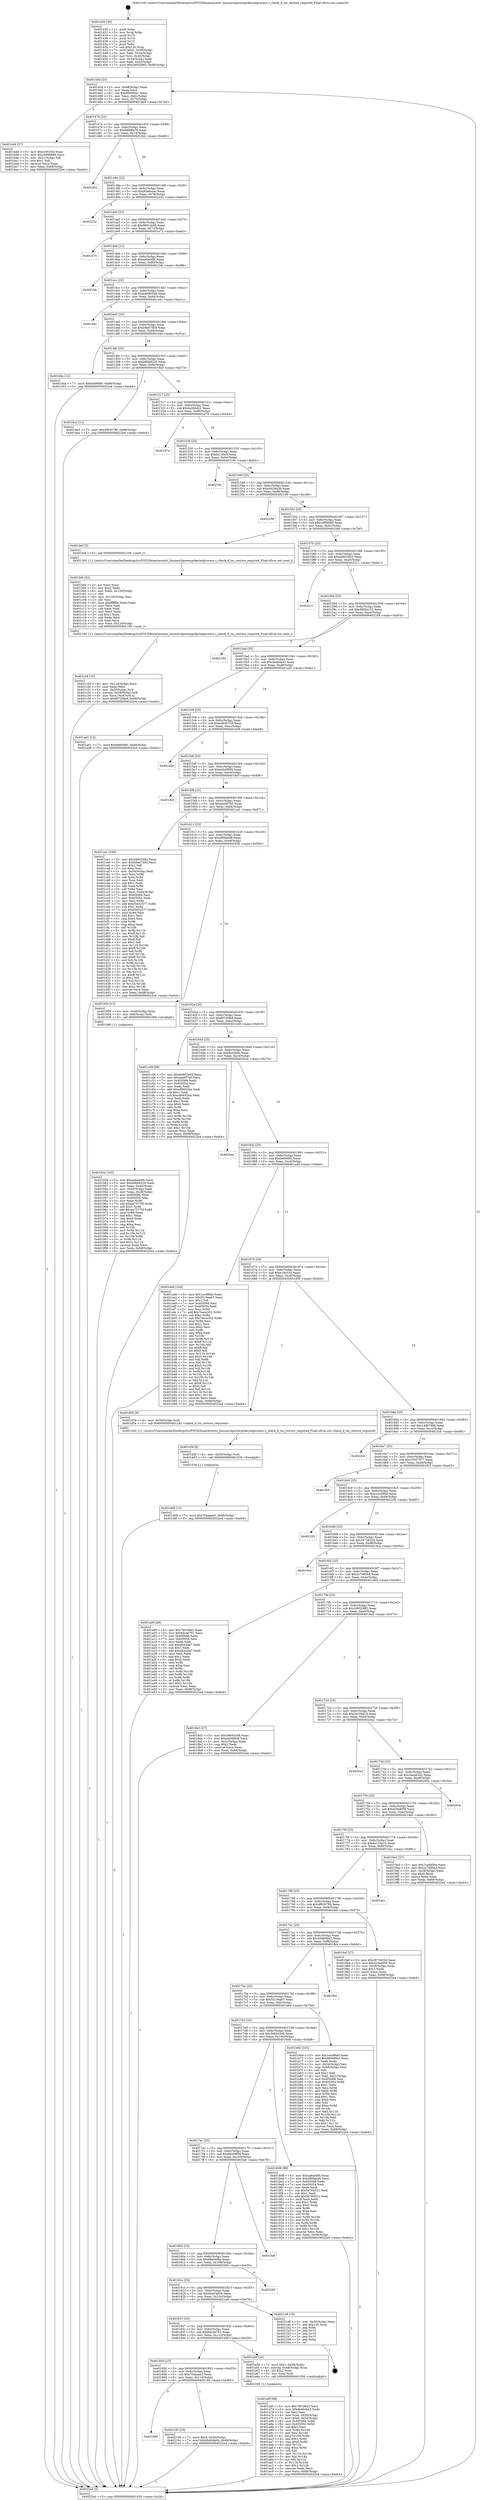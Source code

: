 digraph "0x401430" {
  label = "0x401430 (/mnt/c/Users/mathe/Desktop/tcc/POCII/binaries/extr_linuxarchpowerpckernelprocess.c_check_if_tm_restore_required_Final-ollvm.out::main(0))"
  labelloc = "t"
  node[shape=record]

  Entry [label="",width=0.3,height=0.3,shape=circle,fillcolor=black,style=filled]
  "0x40145d" [label="{
     0x40145d [23]\l
     | [instrs]\l
     &nbsp;&nbsp;0x40145d \<+3\>: mov -0x68(%rbp),%eax\l
     &nbsp;&nbsp;0x401460 \<+2\>: mov %eax,%ecx\l
     &nbsp;&nbsp;0x401462 \<+6\>: sub $0x8600f0e1,%ecx\l
     &nbsp;&nbsp;0x401468 \<+3\>: mov %eax,-0x6c(%rbp)\l
     &nbsp;&nbsp;0x40146b \<+3\>: mov %ecx,-0x70(%rbp)\l
     &nbsp;&nbsp;0x40146e \<+6\>: je 0000000000401bd4 \<main+0x7a4\>\l
  }"]
  "0x401bd4" [label="{
     0x401bd4 [27]\l
     | [instrs]\l
     &nbsp;&nbsp;0x401bd4 \<+5\>: mov $0xe19c53d,%eax\l
     &nbsp;&nbsp;0x401bd9 \<+5\>: mov $0xce998689,%ecx\l
     &nbsp;&nbsp;0x401bde \<+3\>: mov -0x21(%rbp),%dl\l
     &nbsp;&nbsp;0x401be1 \<+3\>: test $0x1,%dl\l
     &nbsp;&nbsp;0x401be4 \<+3\>: cmovne %ecx,%eax\l
     &nbsp;&nbsp;0x401be7 \<+3\>: mov %eax,-0x68(%rbp)\l
     &nbsp;&nbsp;0x401bea \<+5\>: jmp 00000000004022e4 \<main+0xeb4\>\l
  }"]
  "0x401474" [label="{
     0x401474 [22]\l
     | [instrs]\l
     &nbsp;&nbsp;0x401474 \<+5\>: jmp 0000000000401479 \<main+0x49\>\l
     &nbsp;&nbsp;0x401479 \<+3\>: mov -0x6c(%rbp),%eax\l
     &nbsp;&nbsp;0x40147c \<+5\>: sub $0x868f8a79,%eax\l
     &nbsp;&nbsp;0x401481 \<+3\>: mov %eax,-0x74(%rbp)\l
     &nbsp;&nbsp;0x401484 \<+6\>: je 00000000004022b2 \<main+0xe82\>\l
  }"]
  Exit [label="",width=0.3,height=0.3,shape=circle,fillcolor=black,style=filled,peripheries=2]
  "0x4022b2" [label="{
     0x4022b2\l
  }", style=dashed]
  "0x40148a" [label="{
     0x40148a [22]\l
     | [instrs]\l
     &nbsp;&nbsp;0x40148a \<+5\>: jmp 000000000040148f \<main+0x5f\>\l
     &nbsp;&nbsp;0x40148f \<+3\>: mov -0x6c(%rbp),%eax\l
     &nbsp;&nbsp;0x401492 \<+5\>: sub $0x92e6ccac,%eax\l
     &nbsp;&nbsp;0x401497 \<+3\>: mov %eax,-0x78(%rbp)\l
     &nbsp;&nbsp;0x40149a \<+6\>: je 0000000000402232 \<main+0xe02\>\l
  }"]
  "0x401869" [label="{
     0x401869\l
  }", style=dashed]
  "0x402232" [label="{
     0x402232\l
  }", style=dashed]
  "0x4014a0" [label="{
     0x4014a0 [22]\l
     | [instrs]\l
     &nbsp;&nbsp;0x4014a0 \<+5\>: jmp 00000000004014a5 \<main+0x75\>\l
     &nbsp;&nbsp;0x4014a5 \<+3\>: mov -0x6c(%rbp),%eax\l
     &nbsp;&nbsp;0x4014a8 \<+5\>: sub $0x9891dc0b,%eax\l
     &nbsp;&nbsp;0x4014ad \<+3\>: mov %eax,-0x7c(%rbp)\l
     &nbsp;&nbsp;0x4014b0 \<+6\>: je 0000000000401e73 \<main+0xa43\>\l
  }"]
  "0x402195" [label="{
     0x402195 [19]\l
     | [instrs]\l
     &nbsp;&nbsp;0x402195 \<+7\>: movl $0x0,-0x30(%rbp)\l
     &nbsp;&nbsp;0x40219c \<+7\>: movl $0x6b404b04,-0x68(%rbp)\l
     &nbsp;&nbsp;0x4021a3 \<+5\>: jmp 00000000004022e4 \<main+0xeb4\>\l
  }"]
  "0x401e73" [label="{
     0x401e73\l
  }", style=dashed]
  "0x4014b6" [label="{
     0x4014b6 [22]\l
     | [instrs]\l
     &nbsp;&nbsp;0x4014b6 \<+5\>: jmp 00000000004014bb \<main+0x8b\>\l
     &nbsp;&nbsp;0x4014bb \<+3\>: mov -0x6c(%rbp),%eax\l
     &nbsp;&nbsp;0x4014be \<+5\>: sub $0xaa6a0df0,%eax\l
     &nbsp;&nbsp;0x4014c3 \<+3\>: mov %eax,-0x80(%rbp)\l
     &nbsp;&nbsp;0x4014c6 \<+6\>: je 00000000004021bb \<main+0xd8b\>\l
  }"]
  "0x401d68" [label="{
     0x401d68 [12]\l
     | [instrs]\l
     &nbsp;&nbsp;0x401d68 \<+7\>: movl $0x704aaee3,-0x68(%rbp)\l
     &nbsp;&nbsp;0x401d6f \<+5\>: jmp 00000000004022e4 \<main+0xeb4\>\l
  }"]
  "0x4021bb" [label="{
     0x4021bb\l
  }", style=dashed]
  "0x4014cc" [label="{
     0x4014cc [25]\l
     | [instrs]\l
     &nbsp;&nbsp;0x4014cc \<+5\>: jmp 00000000004014d1 \<main+0xa1\>\l
     &nbsp;&nbsp;0x4014d1 \<+3\>: mov -0x6c(%rbp),%eax\l
     &nbsp;&nbsp;0x4014d4 \<+5\>: sub $0xb4080546,%eax\l
     &nbsp;&nbsp;0x4014d9 \<+6\>: mov %eax,-0x84(%rbp)\l
     &nbsp;&nbsp;0x4014df \<+6\>: je 0000000000401e4c \<main+0xa1c\>\l
  }"]
  "0x401d5f" [label="{
     0x401d5f [9]\l
     | [instrs]\l
     &nbsp;&nbsp;0x401d5f \<+4\>: mov -0x50(%rbp),%rdi\l
     &nbsp;&nbsp;0x401d63 \<+5\>: call 0000000000401030 \<free@plt\>\l
     | [calls]\l
     &nbsp;&nbsp;0x401030 \{1\} (unknown)\l
  }"]
  "0x401e4c" [label="{
     0x401e4c\l
  }", style=dashed]
  "0x4014e5" [label="{
     0x4014e5 [25]\l
     | [instrs]\l
     &nbsp;&nbsp;0x4014e5 \<+5\>: jmp 00000000004014ea \<main+0xba\>\l
     &nbsp;&nbsp;0x4014ea \<+3\>: mov -0x6c(%rbp),%eax\l
     &nbsp;&nbsp;0x4014ed \<+5\>: sub $0xb9a47d50,%eax\l
     &nbsp;&nbsp;0x4014f2 \<+6\>: mov %eax,-0x88(%rbp)\l
     &nbsp;&nbsp;0x4014f8 \<+6\>: je 0000000000401d4a \<main+0x91a\>\l
  }"]
  "0x401c28" [label="{
     0x401c28 [33]\l
     | [instrs]\l
     &nbsp;&nbsp;0x401c28 \<+6\>: mov -0x124(%rbp),%ecx\l
     &nbsp;&nbsp;0x401c2e \<+3\>: imul %eax,%ecx\l
     &nbsp;&nbsp;0x401c31 \<+4\>: mov -0x50(%rbp),%r8\l
     &nbsp;&nbsp;0x401c35 \<+4\>: movslq -0x54(%rbp),%r9\l
     &nbsp;&nbsp;0x401c39 \<+4\>: mov %ecx,(%r8,%r9,4)\l
     &nbsp;&nbsp;0x401c3d \<+7\>: movl $0xf072f4b9,-0x68(%rbp)\l
     &nbsp;&nbsp;0x401c44 \<+5\>: jmp 00000000004022e4 \<main+0xeb4\>\l
  }"]
  "0x401d4a" [label="{
     0x401d4a [12]\l
     | [instrs]\l
     &nbsp;&nbsp;0x401d4a \<+7\>: movl $0xbe69480,-0x68(%rbp)\l
     &nbsp;&nbsp;0x401d51 \<+5\>: jmp 00000000004022e4 \<main+0xeb4\>\l
  }"]
  "0x4014fe" [label="{
     0x4014fe [25]\l
     | [instrs]\l
     &nbsp;&nbsp;0x4014fe \<+5\>: jmp 0000000000401503 \<main+0xd3\>\l
     &nbsp;&nbsp;0x401503 \<+3\>: mov -0x6c(%rbp),%eax\l
     &nbsp;&nbsp;0x401506 \<+5\>: sub $0xb9bb9220,%eax\l
     &nbsp;&nbsp;0x40150b \<+6\>: mov %eax,-0x8c(%rbp)\l
     &nbsp;&nbsp;0x401511 \<+6\>: je 00000000004019a3 \<main+0x573\>\l
  }"]
  "0x401bf4" [label="{
     0x401bf4 [52]\l
     | [instrs]\l
     &nbsp;&nbsp;0x401bf4 \<+2\>: xor %ecx,%ecx\l
     &nbsp;&nbsp;0x401bf6 \<+5\>: mov $0x2,%edx\l
     &nbsp;&nbsp;0x401bfb \<+6\>: mov %edx,-0x120(%rbp)\l
     &nbsp;&nbsp;0x401c01 \<+1\>: cltd\l
     &nbsp;&nbsp;0x401c02 \<+6\>: mov -0x120(%rbp),%esi\l
     &nbsp;&nbsp;0x401c08 \<+2\>: idiv %esi\l
     &nbsp;&nbsp;0x401c0a \<+6\>: imul $0xfffffffe,%edx,%edx\l
     &nbsp;&nbsp;0x401c10 \<+2\>: mov %ecx,%edi\l
     &nbsp;&nbsp;0x401c12 \<+2\>: sub %edx,%edi\l
     &nbsp;&nbsp;0x401c14 \<+2\>: mov %ecx,%edx\l
     &nbsp;&nbsp;0x401c16 \<+3\>: sub $0x1,%edx\l
     &nbsp;&nbsp;0x401c19 \<+2\>: add %edx,%edi\l
     &nbsp;&nbsp;0x401c1b \<+2\>: sub %edi,%ecx\l
     &nbsp;&nbsp;0x401c1d \<+6\>: mov %ecx,-0x124(%rbp)\l
     &nbsp;&nbsp;0x401c23 \<+5\>: call 0000000000401160 \<next_i\>\l
     | [calls]\l
     &nbsp;&nbsp;0x401160 \{1\} (/mnt/c/Users/mathe/Desktop/tcc/POCII/binaries/extr_linuxarchpowerpckernelprocess.c_check_if_tm_restore_required_Final-ollvm.out::next_i)\l
  }"]
  "0x4019a3" [label="{
     0x4019a3 [12]\l
     | [instrs]\l
     &nbsp;&nbsp;0x4019a3 \<+7\>: movl $0x4f830780,-0x68(%rbp)\l
     &nbsp;&nbsp;0x4019aa \<+5\>: jmp 00000000004022e4 \<main+0xeb4\>\l
  }"]
  "0x401517" [label="{
     0x401517 [25]\l
     | [instrs]\l
     &nbsp;&nbsp;0x401517 \<+5\>: jmp 000000000040151c \<main+0xec\>\l
     &nbsp;&nbsp;0x40151c \<+3\>: mov -0x6c(%rbp),%eax\l
     &nbsp;&nbsp;0x40151f \<+5\>: sub $0xba2b6dc2,%eax\l
     &nbsp;&nbsp;0x401524 \<+6\>: mov %eax,-0x90(%rbp)\l
     &nbsp;&nbsp;0x40152a \<+6\>: je 0000000000401d74 \<main+0x944\>\l
  }"]
  "0x401a6f" [label="{
     0x401a6f [98]\l
     | [instrs]\l
     &nbsp;&nbsp;0x401a6f \<+5\>: mov $0x76f196a3,%ecx\l
     &nbsp;&nbsp;0x401a74 \<+5\>: mov $0xde4bda43,%edx\l
     &nbsp;&nbsp;0x401a79 \<+2\>: xor %esi,%esi\l
     &nbsp;&nbsp;0x401a7b \<+4\>: mov %rax,-0x50(%rbp)\l
     &nbsp;&nbsp;0x401a7f \<+7\>: movl $0x0,-0x54(%rbp)\l
     &nbsp;&nbsp;0x401a86 \<+8\>: mov 0x405068,%r8d\l
     &nbsp;&nbsp;0x401a8e \<+8\>: mov 0x405054,%r9d\l
     &nbsp;&nbsp;0x401a96 \<+3\>: sub $0x1,%esi\l
     &nbsp;&nbsp;0x401a99 \<+3\>: mov %r8d,%r10d\l
     &nbsp;&nbsp;0x401a9c \<+3\>: add %esi,%r10d\l
     &nbsp;&nbsp;0x401a9f \<+4\>: imul %r10d,%r8d\l
     &nbsp;&nbsp;0x401aa3 \<+4\>: and $0x1,%r8d\l
     &nbsp;&nbsp;0x401aa7 \<+4\>: cmp $0x0,%r8d\l
     &nbsp;&nbsp;0x401aab \<+4\>: sete %r11b\l
     &nbsp;&nbsp;0x401aaf \<+4\>: cmp $0xa,%r9d\l
     &nbsp;&nbsp;0x401ab3 \<+3\>: setl %bl\l
     &nbsp;&nbsp;0x401ab6 \<+3\>: mov %r11b,%r14b\l
     &nbsp;&nbsp;0x401ab9 \<+3\>: and %bl,%r14b\l
     &nbsp;&nbsp;0x401abc \<+3\>: xor %bl,%r11b\l
     &nbsp;&nbsp;0x401abf \<+3\>: or %r11b,%r14b\l
     &nbsp;&nbsp;0x401ac2 \<+4\>: test $0x1,%r14b\l
     &nbsp;&nbsp;0x401ac6 \<+3\>: cmovne %edx,%ecx\l
     &nbsp;&nbsp;0x401ac9 \<+3\>: mov %ecx,-0x68(%rbp)\l
     &nbsp;&nbsp;0x401acc \<+5\>: jmp 00000000004022e4 \<main+0xeb4\>\l
  }"]
  "0x401d74" [label="{
     0x401d74\l
  }", style=dashed]
  "0x401530" [label="{
     0x401530 [25]\l
     | [instrs]\l
     &nbsp;&nbsp;0x401530 \<+5\>: jmp 0000000000401535 \<main+0x105\>\l
     &nbsp;&nbsp;0x401535 \<+3\>: mov -0x6c(%rbp),%eax\l
     &nbsp;&nbsp;0x401538 \<+5\>: sub $0xbe13fe3f,%eax\l
     &nbsp;&nbsp;0x40153d \<+6\>: mov %eax,-0x94(%rbp)\l
     &nbsp;&nbsp;0x401543 \<+6\>: je 000000000040216c \<main+0xd3c\>\l
  }"]
  "0x401850" [label="{
     0x401850 [25]\l
     | [instrs]\l
     &nbsp;&nbsp;0x401850 \<+5\>: jmp 0000000000401855 \<main+0x425\>\l
     &nbsp;&nbsp;0x401855 \<+3\>: mov -0x6c(%rbp),%eax\l
     &nbsp;&nbsp;0x401858 \<+5\>: sub $0x704aaee3,%eax\l
     &nbsp;&nbsp;0x40185d \<+6\>: mov %eax,-0x114(%rbp)\l
     &nbsp;&nbsp;0x401863 \<+6\>: je 0000000000402195 \<main+0xd65\>\l
  }"]
  "0x40216c" [label="{
     0x40216c\l
  }", style=dashed]
  "0x401549" [label="{
     0x401549 [25]\l
     | [instrs]\l
     &nbsp;&nbsp;0x401549 \<+5\>: jmp 000000000040154e \<main+0x11e\>\l
     &nbsp;&nbsp;0x40154e \<+3\>: mov -0x6c(%rbp),%eax\l
     &nbsp;&nbsp;0x401551 \<+5\>: sub $0xc6438a3b,%eax\l
     &nbsp;&nbsp;0x401556 \<+6\>: mov %eax,-0x98(%rbp)\l
     &nbsp;&nbsp;0x40155c \<+6\>: je 0000000000402106 \<main+0xcd6\>\l
  }"]
  "0x401a58" [label="{
     0x401a58 [23]\l
     | [instrs]\l
     &nbsp;&nbsp;0x401a58 \<+7\>: movl $0x1,-0x48(%rbp)\l
     &nbsp;&nbsp;0x401a5f \<+4\>: movslq -0x48(%rbp),%rax\l
     &nbsp;&nbsp;0x401a63 \<+4\>: shl $0x2,%rax\l
     &nbsp;&nbsp;0x401a67 \<+3\>: mov %rax,%rdi\l
     &nbsp;&nbsp;0x401a6a \<+5\>: call 0000000000401050 \<malloc@plt\>\l
     | [calls]\l
     &nbsp;&nbsp;0x401050 \{1\} (unknown)\l
  }"]
  "0x402106" [label="{
     0x402106\l
  }", style=dashed]
  "0x401562" [label="{
     0x401562 [25]\l
     | [instrs]\l
     &nbsp;&nbsp;0x401562 \<+5\>: jmp 0000000000401567 \<main+0x137\>\l
     &nbsp;&nbsp;0x401567 \<+3\>: mov -0x6c(%rbp),%eax\l
     &nbsp;&nbsp;0x40156a \<+5\>: sub $0xce998689,%eax\l
     &nbsp;&nbsp;0x40156f \<+6\>: mov %eax,-0x9c(%rbp)\l
     &nbsp;&nbsp;0x401575 \<+6\>: je 0000000000401bef \<main+0x7bf\>\l
  }"]
  "0x401837" [label="{
     0x401837 [25]\l
     | [instrs]\l
     &nbsp;&nbsp;0x401837 \<+5\>: jmp 000000000040183c \<main+0x40c\>\l
     &nbsp;&nbsp;0x40183c \<+3\>: mov -0x6c(%rbp),%eax\l
     &nbsp;&nbsp;0x40183f \<+5\>: sub $0x6dc4e791,%eax\l
     &nbsp;&nbsp;0x401844 \<+6\>: mov %eax,-0x110(%rbp)\l
     &nbsp;&nbsp;0x40184a \<+6\>: je 0000000000401a58 \<main+0x628\>\l
  }"]
  "0x401bef" [label="{
     0x401bef [5]\l
     | [instrs]\l
     &nbsp;&nbsp;0x401bef \<+5\>: call 0000000000401160 \<next_i\>\l
     | [calls]\l
     &nbsp;&nbsp;0x401160 \{1\} (/mnt/c/Users/mathe/Desktop/tcc/POCII/binaries/extr_linuxarchpowerpckernelprocess.c_check_if_tm_restore_required_Final-ollvm.out::next_i)\l
  }"]
  "0x40157b" [label="{
     0x40157b [25]\l
     | [instrs]\l
     &nbsp;&nbsp;0x40157b \<+5\>: jmp 0000000000401580 \<main+0x150\>\l
     &nbsp;&nbsp;0x401580 \<+3\>: mov -0x6c(%rbp),%eax\l
     &nbsp;&nbsp;0x401583 \<+5\>: sub $0xd4803483,%eax\l
     &nbsp;&nbsp;0x401588 \<+6\>: mov %eax,-0xa0(%rbp)\l
     &nbsp;&nbsp;0x40158e \<+6\>: je 0000000000402211 \<main+0xde1\>\l
  }"]
  "0x4021a8" [label="{
     0x4021a8 [19]\l
     | [instrs]\l
     &nbsp;&nbsp;0x4021a8 \<+3\>: mov -0x30(%rbp),%eax\l
     &nbsp;&nbsp;0x4021ab \<+7\>: add $0x120,%rsp\l
     &nbsp;&nbsp;0x4021b2 \<+1\>: pop %rbx\l
     &nbsp;&nbsp;0x4021b3 \<+2\>: pop %r12\l
     &nbsp;&nbsp;0x4021b5 \<+2\>: pop %r14\l
     &nbsp;&nbsp;0x4021b7 \<+2\>: pop %r15\l
     &nbsp;&nbsp;0x4021b9 \<+1\>: pop %rbp\l
     &nbsp;&nbsp;0x4021ba \<+1\>: ret\l
  }"]
  "0x402211" [label="{
     0x402211\l
  }", style=dashed]
  "0x401594" [label="{
     0x401594 [25]\l
     | [instrs]\l
     &nbsp;&nbsp;0x401594 \<+5\>: jmp 0000000000401599 \<main+0x169\>\l
     &nbsp;&nbsp;0x401599 \<+3\>: mov -0x6c(%rbp),%eax\l
     &nbsp;&nbsp;0x40159c \<+5\>: sub $0xd658e132,%eax\l
     &nbsp;&nbsp;0x4015a1 \<+6\>: mov %eax,-0xa4(%rbp)\l
     &nbsp;&nbsp;0x4015a7 \<+6\>: je 0000000000402184 \<main+0xd54\>\l
  }"]
  "0x40181e" [label="{
     0x40181e [25]\l
     | [instrs]\l
     &nbsp;&nbsp;0x40181e \<+5\>: jmp 0000000000401823 \<main+0x3f3\>\l
     &nbsp;&nbsp;0x401823 \<+3\>: mov -0x6c(%rbp),%eax\l
     &nbsp;&nbsp;0x401826 \<+5\>: sub $0x6b404b04,%eax\l
     &nbsp;&nbsp;0x40182b \<+6\>: mov %eax,-0x10c(%rbp)\l
     &nbsp;&nbsp;0x401831 \<+6\>: je 00000000004021a8 \<main+0xd78\>\l
  }"]
  "0x402184" [label="{
     0x402184\l
  }", style=dashed]
  "0x4015ad" [label="{
     0x4015ad [25]\l
     | [instrs]\l
     &nbsp;&nbsp;0x4015ad \<+5\>: jmp 00000000004015b2 \<main+0x182\>\l
     &nbsp;&nbsp;0x4015b2 \<+3\>: mov -0x6c(%rbp),%eax\l
     &nbsp;&nbsp;0x4015b5 \<+5\>: sub $0xde4bda43,%eax\l
     &nbsp;&nbsp;0x4015ba \<+6\>: mov %eax,-0xa8(%rbp)\l
     &nbsp;&nbsp;0x4015c0 \<+6\>: je 0000000000401ad1 \<main+0x6a1\>\l
  }"]
  "0x402260" [label="{
     0x402260\l
  }", style=dashed]
  "0x401ad1" [label="{
     0x401ad1 [12]\l
     | [instrs]\l
     &nbsp;&nbsp;0x401ad1 \<+7\>: movl $0xbe69480,-0x68(%rbp)\l
     &nbsp;&nbsp;0x401ad8 \<+5\>: jmp 00000000004022e4 \<main+0xeb4\>\l
  }"]
  "0x4015c6" [label="{
     0x4015c6 [25]\l
     | [instrs]\l
     &nbsp;&nbsp;0x4015c6 \<+5\>: jmp 00000000004015cb \<main+0x19b\>\l
     &nbsp;&nbsp;0x4015cb \<+3\>: mov -0x6c(%rbp),%eax\l
     &nbsp;&nbsp;0x4015ce \<+5\>: sub $0xe9e3b729,%eax\l
     &nbsp;&nbsp;0x4015d3 \<+6\>: mov %eax,-0xac(%rbp)\l
     &nbsp;&nbsp;0x4015d9 \<+6\>: je 0000000000401e58 \<main+0xa28\>\l
  }"]
  "0x401805" [label="{
     0x401805 [25]\l
     | [instrs]\l
     &nbsp;&nbsp;0x401805 \<+5\>: jmp 000000000040180a \<main+0x3da\>\l
     &nbsp;&nbsp;0x40180a \<+3\>: mov -0x6c(%rbp),%eax\l
     &nbsp;&nbsp;0x40180d \<+5\>: sub $0x66e0ef6a,%eax\l
     &nbsp;&nbsp;0x401812 \<+6\>: mov %eax,-0x108(%rbp)\l
     &nbsp;&nbsp;0x401818 \<+6\>: je 0000000000402260 \<main+0xe30\>\l
  }"]
  "0x401e58" [label="{
     0x401e58\l
  }", style=dashed]
  "0x4015df" [label="{
     0x4015df [25]\l
     | [instrs]\l
     &nbsp;&nbsp;0x4015df \<+5\>: jmp 00000000004015e4 \<main+0x1b4\>\l
     &nbsp;&nbsp;0x4015e4 \<+3\>: mov -0x6c(%rbp),%eax\l
     &nbsp;&nbsp;0x4015e7 \<+5\>: sub $0xebb0f909,%eax\l
     &nbsp;&nbsp;0x4015ec \<+6\>: mov %eax,-0xb0(%rbp)\l
     &nbsp;&nbsp;0x4015f2 \<+6\>: je 00000000004018c0 \<main+0x490\>\l
  }"]
  "0x401fa8" [label="{
     0x401fa8\l
  }", style=dashed]
  "0x4018c0" [label="{
     0x4018c0\l
  }", style=dashed]
  "0x4015f8" [label="{
     0x4015f8 [25]\l
     | [instrs]\l
     &nbsp;&nbsp;0x4015f8 \<+5\>: jmp 00000000004015fd \<main+0x1cd\>\l
     &nbsp;&nbsp;0x4015fd \<+3\>: mov -0x6c(%rbp),%eax\l
     &nbsp;&nbsp;0x401600 \<+5\>: sub $0xeee6f7b5,%eax\l
     &nbsp;&nbsp;0x401605 \<+6\>: mov %eax,-0xb4(%rbp)\l
     &nbsp;&nbsp;0x40160b \<+6\>: je 0000000000401ca1 \<main+0x871\>\l
  }"]
  "0x40193d" [label="{
     0x40193d [102]\l
     | [instrs]\l
     &nbsp;&nbsp;0x40193d \<+5\>: mov $0xaa6a0df0,%ecx\l
     &nbsp;&nbsp;0x401942 \<+5\>: mov $0xb9bb9220,%edx\l
     &nbsp;&nbsp;0x401947 \<+3\>: mov %eax,-0x44(%rbp)\l
     &nbsp;&nbsp;0x40194a \<+3\>: mov -0x44(%rbp),%eax\l
     &nbsp;&nbsp;0x40194d \<+3\>: mov %eax,-0x28(%rbp)\l
     &nbsp;&nbsp;0x401950 \<+7\>: mov 0x405068,%eax\l
     &nbsp;&nbsp;0x401957 \<+7\>: mov 0x405054,%esi\l
     &nbsp;&nbsp;0x40195e \<+3\>: mov %eax,%r8d\l
     &nbsp;&nbsp;0x401961 \<+7\>: sub $0xea75770f,%r8d\l
     &nbsp;&nbsp;0x401968 \<+4\>: sub $0x1,%r8d\l
     &nbsp;&nbsp;0x40196c \<+7\>: add $0xea75770f,%r8d\l
     &nbsp;&nbsp;0x401973 \<+4\>: imul %r8d,%eax\l
     &nbsp;&nbsp;0x401977 \<+3\>: and $0x1,%eax\l
     &nbsp;&nbsp;0x40197a \<+3\>: cmp $0x0,%eax\l
     &nbsp;&nbsp;0x40197d \<+4\>: sete %r9b\l
     &nbsp;&nbsp;0x401981 \<+3\>: cmp $0xa,%esi\l
     &nbsp;&nbsp;0x401984 \<+4\>: setl %r10b\l
     &nbsp;&nbsp;0x401988 \<+3\>: mov %r9b,%r11b\l
     &nbsp;&nbsp;0x40198b \<+3\>: and %r10b,%r11b\l
     &nbsp;&nbsp;0x40198e \<+3\>: xor %r10b,%r9b\l
     &nbsp;&nbsp;0x401991 \<+3\>: or %r9b,%r11b\l
     &nbsp;&nbsp;0x401994 \<+4\>: test $0x1,%r11b\l
     &nbsp;&nbsp;0x401998 \<+3\>: cmovne %edx,%ecx\l
     &nbsp;&nbsp;0x40199b \<+3\>: mov %ecx,-0x68(%rbp)\l
     &nbsp;&nbsp;0x40199e \<+5\>: jmp 00000000004022e4 \<main+0xeb4\>\l
  }"]
  "0x401ca1" [label="{
     0x401ca1 [169]\l
     | [instrs]\l
     &nbsp;&nbsp;0x401ca1 \<+5\>: mov $0xd4803483,%eax\l
     &nbsp;&nbsp;0x401ca6 \<+5\>: mov $0xb9a47d50,%ecx\l
     &nbsp;&nbsp;0x401cab \<+2\>: mov $0x1,%dl\l
     &nbsp;&nbsp;0x401cad \<+2\>: xor %esi,%esi\l
     &nbsp;&nbsp;0x401caf \<+3\>: mov -0x54(%rbp),%edi\l
     &nbsp;&nbsp;0x401cb2 \<+3\>: mov %esi,%r8d\l
     &nbsp;&nbsp;0x401cb5 \<+3\>: sub %edi,%r8d\l
     &nbsp;&nbsp;0x401cb8 \<+2\>: mov %esi,%edi\l
     &nbsp;&nbsp;0x401cba \<+3\>: sub $0x1,%edi\l
     &nbsp;&nbsp;0x401cbd \<+3\>: add %edi,%r8d\l
     &nbsp;&nbsp;0x401cc0 \<+3\>: sub %r8d,%esi\l
     &nbsp;&nbsp;0x401cc3 \<+3\>: mov %esi,-0x54(%rbp)\l
     &nbsp;&nbsp;0x401cc6 \<+7\>: mov 0x405068,%esi\l
     &nbsp;&nbsp;0x401ccd \<+7\>: mov 0x405054,%edi\l
     &nbsp;&nbsp;0x401cd4 \<+3\>: mov %esi,%r8d\l
     &nbsp;&nbsp;0x401cd7 \<+7\>: add $0x65d32577,%r8d\l
     &nbsp;&nbsp;0x401cde \<+4\>: sub $0x1,%r8d\l
     &nbsp;&nbsp;0x401ce2 \<+7\>: sub $0x65d32577,%r8d\l
     &nbsp;&nbsp;0x401ce9 \<+4\>: imul %r8d,%esi\l
     &nbsp;&nbsp;0x401ced \<+3\>: and $0x1,%esi\l
     &nbsp;&nbsp;0x401cf0 \<+3\>: cmp $0x0,%esi\l
     &nbsp;&nbsp;0x401cf3 \<+4\>: sete %r9b\l
     &nbsp;&nbsp;0x401cf7 \<+3\>: cmp $0xa,%edi\l
     &nbsp;&nbsp;0x401cfa \<+4\>: setl %r10b\l
     &nbsp;&nbsp;0x401cfe \<+3\>: mov %r9b,%r11b\l
     &nbsp;&nbsp;0x401d01 \<+4\>: xor $0xff,%r11b\l
     &nbsp;&nbsp;0x401d05 \<+3\>: mov %r10b,%bl\l
     &nbsp;&nbsp;0x401d08 \<+3\>: xor $0xff,%bl\l
     &nbsp;&nbsp;0x401d0b \<+3\>: xor $0x1,%dl\l
     &nbsp;&nbsp;0x401d0e \<+3\>: mov %r11b,%r14b\l
     &nbsp;&nbsp;0x401d11 \<+4\>: and $0xff,%r14b\l
     &nbsp;&nbsp;0x401d15 \<+3\>: and %dl,%r9b\l
     &nbsp;&nbsp;0x401d18 \<+3\>: mov %bl,%r15b\l
     &nbsp;&nbsp;0x401d1b \<+4\>: and $0xff,%r15b\l
     &nbsp;&nbsp;0x401d1f \<+3\>: and %dl,%r10b\l
     &nbsp;&nbsp;0x401d22 \<+3\>: or %r9b,%r14b\l
     &nbsp;&nbsp;0x401d25 \<+3\>: or %r10b,%r15b\l
     &nbsp;&nbsp;0x401d28 \<+3\>: xor %r15b,%r14b\l
     &nbsp;&nbsp;0x401d2b \<+3\>: or %bl,%r11b\l
     &nbsp;&nbsp;0x401d2e \<+4\>: xor $0xff,%r11b\l
     &nbsp;&nbsp;0x401d32 \<+3\>: or $0x1,%dl\l
     &nbsp;&nbsp;0x401d35 \<+3\>: and %dl,%r11b\l
     &nbsp;&nbsp;0x401d38 \<+3\>: or %r11b,%r14b\l
     &nbsp;&nbsp;0x401d3b \<+4\>: test $0x1,%r14b\l
     &nbsp;&nbsp;0x401d3f \<+3\>: cmovne %ecx,%eax\l
     &nbsp;&nbsp;0x401d42 \<+3\>: mov %eax,-0x68(%rbp)\l
     &nbsp;&nbsp;0x401d45 \<+5\>: jmp 00000000004022e4 \<main+0xeb4\>\l
  }"]
  "0x401611" [label="{
     0x401611 [25]\l
     | [instrs]\l
     &nbsp;&nbsp;0x401611 \<+5\>: jmp 0000000000401616 \<main+0x1e6\>\l
     &nbsp;&nbsp;0x401616 \<+3\>: mov -0x6c(%rbp),%eax\l
     &nbsp;&nbsp;0x401619 \<+5\>: sub $0xef99ab48,%eax\l
     &nbsp;&nbsp;0x40161e \<+6\>: mov %eax,-0xb8(%rbp)\l
     &nbsp;&nbsp;0x401624 \<+6\>: je 0000000000401930 \<main+0x500\>\l
  }"]
  "0x4017ec" [label="{
     0x4017ec [25]\l
     | [instrs]\l
     &nbsp;&nbsp;0x4017ec \<+5\>: jmp 00000000004017f1 \<main+0x3c1\>\l
     &nbsp;&nbsp;0x4017f1 \<+3\>: mov -0x6c(%rbp),%eax\l
     &nbsp;&nbsp;0x4017f4 \<+5\>: sub $0x66c09f58,%eax\l
     &nbsp;&nbsp;0x4017f9 \<+6\>: mov %eax,-0x104(%rbp)\l
     &nbsp;&nbsp;0x4017ff \<+6\>: je 0000000000401fa8 \<main+0xb78\>\l
  }"]
  "0x401930" [label="{
     0x401930 [13]\l
     | [instrs]\l
     &nbsp;&nbsp;0x401930 \<+4\>: mov -0x40(%rbp),%rax\l
     &nbsp;&nbsp;0x401934 \<+4\>: mov 0x8(%rax),%rdi\l
     &nbsp;&nbsp;0x401938 \<+5\>: call 0000000000401060 \<atoi@plt\>\l
     | [calls]\l
     &nbsp;&nbsp;0x401060 \{1\} (unknown)\l
  }"]
  "0x40162a" [label="{
     0x40162a [25]\l
     | [instrs]\l
     &nbsp;&nbsp;0x40162a \<+5\>: jmp 000000000040162f \<main+0x1ff\>\l
     &nbsp;&nbsp;0x40162f \<+3\>: mov -0x6c(%rbp),%eax\l
     &nbsp;&nbsp;0x401632 \<+5\>: sub $0xf072f4b9,%eax\l
     &nbsp;&nbsp;0x401637 \<+6\>: mov %eax,-0xbc(%rbp)\l
     &nbsp;&nbsp;0x40163d \<+6\>: je 0000000000401c49 \<main+0x819\>\l
  }"]
  "0x4018d8" [label="{
     0x4018d8 [88]\l
     | [instrs]\l
     &nbsp;&nbsp;0x4018d8 \<+5\>: mov $0xaa6a0df0,%eax\l
     &nbsp;&nbsp;0x4018dd \<+5\>: mov $0xef99ab48,%ecx\l
     &nbsp;&nbsp;0x4018e2 \<+7\>: mov 0x405068,%edx\l
     &nbsp;&nbsp;0x4018e9 \<+7\>: mov 0x405054,%esi\l
     &nbsp;&nbsp;0x4018f0 \<+2\>: mov %edx,%edi\l
     &nbsp;&nbsp;0x4018f2 \<+6\>: sub $0x5e784521,%edi\l
     &nbsp;&nbsp;0x4018f8 \<+3\>: sub $0x1,%edi\l
     &nbsp;&nbsp;0x4018fb \<+6\>: add $0x5e784521,%edi\l
     &nbsp;&nbsp;0x401901 \<+3\>: imul %edi,%edx\l
     &nbsp;&nbsp;0x401904 \<+3\>: and $0x1,%edx\l
     &nbsp;&nbsp;0x401907 \<+3\>: cmp $0x0,%edx\l
     &nbsp;&nbsp;0x40190a \<+4\>: sete %r8b\l
     &nbsp;&nbsp;0x40190e \<+3\>: cmp $0xa,%esi\l
     &nbsp;&nbsp;0x401911 \<+4\>: setl %r9b\l
     &nbsp;&nbsp;0x401915 \<+3\>: mov %r8b,%r10b\l
     &nbsp;&nbsp;0x401918 \<+3\>: and %r9b,%r10b\l
     &nbsp;&nbsp;0x40191b \<+3\>: xor %r9b,%r8b\l
     &nbsp;&nbsp;0x40191e \<+3\>: or %r8b,%r10b\l
     &nbsp;&nbsp;0x401921 \<+4\>: test $0x1,%r10b\l
     &nbsp;&nbsp;0x401925 \<+3\>: cmovne %ecx,%eax\l
     &nbsp;&nbsp;0x401928 \<+3\>: mov %eax,-0x68(%rbp)\l
     &nbsp;&nbsp;0x40192b \<+5\>: jmp 00000000004022e4 \<main+0xeb4\>\l
  }"]
  "0x401c49" [label="{
     0x401c49 [88]\l
     | [instrs]\l
     &nbsp;&nbsp;0x401c49 \<+5\>: mov $0xd4803483,%eax\l
     &nbsp;&nbsp;0x401c4e \<+5\>: mov $0xeee6f7b5,%ecx\l
     &nbsp;&nbsp;0x401c53 \<+7\>: mov 0x405068,%edx\l
     &nbsp;&nbsp;0x401c5a \<+7\>: mov 0x405054,%esi\l
     &nbsp;&nbsp;0x401c61 \<+2\>: mov %edx,%edi\l
     &nbsp;&nbsp;0x401c63 \<+6\>: add $0xc66652ba,%edi\l
     &nbsp;&nbsp;0x401c69 \<+3\>: sub $0x1,%edi\l
     &nbsp;&nbsp;0x401c6c \<+6\>: sub $0xc66652ba,%edi\l
     &nbsp;&nbsp;0x401c72 \<+3\>: imul %edi,%edx\l
     &nbsp;&nbsp;0x401c75 \<+3\>: and $0x1,%edx\l
     &nbsp;&nbsp;0x401c78 \<+3\>: cmp $0x0,%edx\l
     &nbsp;&nbsp;0x401c7b \<+4\>: sete %r8b\l
     &nbsp;&nbsp;0x401c7f \<+3\>: cmp $0xa,%esi\l
     &nbsp;&nbsp;0x401c82 \<+4\>: setl %r9b\l
     &nbsp;&nbsp;0x401c86 \<+3\>: mov %r8b,%r10b\l
     &nbsp;&nbsp;0x401c89 \<+3\>: and %r9b,%r10b\l
     &nbsp;&nbsp;0x401c8c \<+3\>: xor %r9b,%r8b\l
     &nbsp;&nbsp;0x401c8f \<+3\>: or %r8b,%r10b\l
     &nbsp;&nbsp;0x401c92 \<+4\>: test $0x1,%r10b\l
     &nbsp;&nbsp;0x401c96 \<+3\>: cmovne %ecx,%eax\l
     &nbsp;&nbsp;0x401c99 \<+3\>: mov %eax,-0x68(%rbp)\l
     &nbsp;&nbsp;0x401c9c \<+5\>: jmp 00000000004022e4 \<main+0xeb4\>\l
  }"]
  "0x401643" [label="{
     0x401643 [25]\l
     | [instrs]\l
     &nbsp;&nbsp;0x401643 \<+5\>: jmp 0000000000401648 \<main+0x218\>\l
     &nbsp;&nbsp;0x401648 \<+3\>: mov -0x6c(%rbp),%eax\l
     &nbsp;&nbsp;0x40164b \<+5\>: sub $0xfbc0fa9c,%eax\l
     &nbsp;&nbsp;0x401650 \<+6\>: mov %eax,-0xc0(%rbp)\l
     &nbsp;&nbsp;0x401656 \<+6\>: je 00000000004020ae \<main+0xc7e\>\l
  }"]
  "0x4017d3" [label="{
     0x4017d3 [25]\l
     | [instrs]\l
     &nbsp;&nbsp;0x4017d3 \<+5\>: jmp 00000000004017d8 \<main+0x3a8\>\l
     &nbsp;&nbsp;0x4017d8 \<+3\>: mov -0x6c(%rbp),%eax\l
     &nbsp;&nbsp;0x4017db \<+5\>: sub $0x56684348,%eax\l
     &nbsp;&nbsp;0x4017e0 \<+6\>: mov %eax,-0x100(%rbp)\l
     &nbsp;&nbsp;0x4017e6 \<+6\>: je 00000000004018d8 \<main+0x4a8\>\l
  }"]
  "0x4020ae" [label="{
     0x4020ae\l
  }", style=dashed]
  "0x40165c" [label="{
     0x40165c [25]\l
     | [instrs]\l
     &nbsp;&nbsp;0x40165c \<+5\>: jmp 0000000000401661 \<main+0x231\>\l
     &nbsp;&nbsp;0x401661 \<+3\>: mov -0x6c(%rbp),%eax\l
     &nbsp;&nbsp;0x401664 \<+5\>: sub $0xbe69480,%eax\l
     &nbsp;&nbsp;0x401669 \<+6\>: mov %eax,-0xc4(%rbp)\l
     &nbsp;&nbsp;0x40166f \<+6\>: je 0000000000401add \<main+0x6ad\>\l
  }"]
  "0x401b6d" [label="{
     0x401b6d [103]\l
     | [instrs]\l
     &nbsp;&nbsp;0x401b6d \<+5\>: mov $0x1ecd9fa0,%eax\l
     &nbsp;&nbsp;0x401b72 \<+5\>: mov $0x8600f0e1,%ecx\l
     &nbsp;&nbsp;0x401b77 \<+2\>: xor %edx,%edx\l
     &nbsp;&nbsp;0x401b79 \<+3\>: mov -0x54(%rbp),%esi\l
     &nbsp;&nbsp;0x401b7c \<+3\>: cmp -0x48(%rbp),%esi\l
     &nbsp;&nbsp;0x401b7f \<+4\>: setl %dil\l
     &nbsp;&nbsp;0x401b83 \<+4\>: and $0x1,%dil\l
     &nbsp;&nbsp;0x401b87 \<+4\>: mov %dil,-0x21(%rbp)\l
     &nbsp;&nbsp;0x401b8b \<+7\>: mov 0x405068,%esi\l
     &nbsp;&nbsp;0x401b92 \<+8\>: mov 0x405054,%r8d\l
     &nbsp;&nbsp;0x401b9a \<+3\>: sub $0x1,%edx\l
     &nbsp;&nbsp;0x401b9d \<+3\>: mov %esi,%r9d\l
     &nbsp;&nbsp;0x401ba0 \<+3\>: add %edx,%r9d\l
     &nbsp;&nbsp;0x401ba3 \<+4\>: imul %r9d,%esi\l
     &nbsp;&nbsp;0x401ba7 \<+3\>: and $0x1,%esi\l
     &nbsp;&nbsp;0x401baa \<+3\>: cmp $0x0,%esi\l
     &nbsp;&nbsp;0x401bad \<+4\>: sete %dil\l
     &nbsp;&nbsp;0x401bb1 \<+4\>: cmp $0xa,%r8d\l
     &nbsp;&nbsp;0x401bb5 \<+4\>: setl %r10b\l
     &nbsp;&nbsp;0x401bb9 \<+3\>: mov %dil,%r11b\l
     &nbsp;&nbsp;0x401bbc \<+3\>: and %r10b,%r11b\l
     &nbsp;&nbsp;0x401bbf \<+3\>: xor %r10b,%dil\l
     &nbsp;&nbsp;0x401bc2 \<+3\>: or %dil,%r11b\l
     &nbsp;&nbsp;0x401bc5 \<+4\>: test $0x1,%r11b\l
     &nbsp;&nbsp;0x401bc9 \<+3\>: cmovne %ecx,%eax\l
     &nbsp;&nbsp;0x401bcc \<+3\>: mov %eax,-0x68(%rbp)\l
     &nbsp;&nbsp;0x401bcf \<+5\>: jmp 00000000004022e4 \<main+0xeb4\>\l
  }"]
  "0x401add" [label="{
     0x401add [144]\l
     | [instrs]\l
     &nbsp;&nbsp;0x401add \<+5\>: mov $0x1ecd9fa0,%eax\l
     &nbsp;&nbsp;0x401ae2 \<+5\>: mov $0x5519ea67,%ecx\l
     &nbsp;&nbsp;0x401ae7 \<+2\>: mov $0x1,%dl\l
     &nbsp;&nbsp;0x401ae9 \<+7\>: mov 0x405068,%esi\l
     &nbsp;&nbsp;0x401af0 \<+7\>: mov 0x405054,%edi\l
     &nbsp;&nbsp;0x401af7 \<+3\>: mov %esi,%r8d\l
     &nbsp;&nbsp;0x401afa \<+7\>: add $0x7eece352,%r8d\l
     &nbsp;&nbsp;0x401b01 \<+4\>: sub $0x1,%r8d\l
     &nbsp;&nbsp;0x401b05 \<+7\>: sub $0x7eece352,%r8d\l
     &nbsp;&nbsp;0x401b0c \<+4\>: imul %r8d,%esi\l
     &nbsp;&nbsp;0x401b10 \<+3\>: and $0x1,%esi\l
     &nbsp;&nbsp;0x401b13 \<+3\>: cmp $0x0,%esi\l
     &nbsp;&nbsp;0x401b16 \<+4\>: sete %r9b\l
     &nbsp;&nbsp;0x401b1a \<+3\>: cmp $0xa,%edi\l
     &nbsp;&nbsp;0x401b1d \<+4\>: setl %r10b\l
     &nbsp;&nbsp;0x401b21 \<+3\>: mov %r9b,%r11b\l
     &nbsp;&nbsp;0x401b24 \<+4\>: xor $0xff,%r11b\l
     &nbsp;&nbsp;0x401b28 \<+3\>: mov %r10b,%bl\l
     &nbsp;&nbsp;0x401b2b \<+3\>: xor $0xff,%bl\l
     &nbsp;&nbsp;0x401b2e \<+3\>: xor $0x0,%dl\l
     &nbsp;&nbsp;0x401b31 \<+3\>: mov %r11b,%r14b\l
     &nbsp;&nbsp;0x401b34 \<+4\>: and $0x0,%r14b\l
     &nbsp;&nbsp;0x401b38 \<+3\>: and %dl,%r9b\l
     &nbsp;&nbsp;0x401b3b \<+3\>: mov %bl,%r15b\l
     &nbsp;&nbsp;0x401b3e \<+4\>: and $0x0,%r15b\l
     &nbsp;&nbsp;0x401b42 \<+3\>: and %dl,%r10b\l
     &nbsp;&nbsp;0x401b45 \<+3\>: or %r9b,%r14b\l
     &nbsp;&nbsp;0x401b48 \<+3\>: or %r10b,%r15b\l
     &nbsp;&nbsp;0x401b4b \<+3\>: xor %r15b,%r14b\l
     &nbsp;&nbsp;0x401b4e \<+3\>: or %bl,%r11b\l
     &nbsp;&nbsp;0x401b51 \<+4\>: xor $0xff,%r11b\l
     &nbsp;&nbsp;0x401b55 \<+3\>: or $0x0,%dl\l
     &nbsp;&nbsp;0x401b58 \<+3\>: and %dl,%r11b\l
     &nbsp;&nbsp;0x401b5b \<+3\>: or %r11b,%r14b\l
     &nbsp;&nbsp;0x401b5e \<+4\>: test $0x1,%r14b\l
     &nbsp;&nbsp;0x401b62 \<+3\>: cmovne %ecx,%eax\l
     &nbsp;&nbsp;0x401b65 \<+3\>: mov %eax,-0x68(%rbp)\l
     &nbsp;&nbsp;0x401b68 \<+5\>: jmp 00000000004022e4 \<main+0xeb4\>\l
  }"]
  "0x401675" [label="{
     0x401675 [25]\l
     | [instrs]\l
     &nbsp;&nbsp;0x401675 \<+5\>: jmp 000000000040167a \<main+0x24a\>\l
     &nbsp;&nbsp;0x40167a \<+3\>: mov -0x6c(%rbp),%eax\l
     &nbsp;&nbsp;0x40167d \<+5\>: sub $0xe19c53d,%eax\l
     &nbsp;&nbsp;0x401682 \<+6\>: mov %eax,-0xc8(%rbp)\l
     &nbsp;&nbsp;0x401688 \<+6\>: je 0000000000401d56 \<main+0x926\>\l
  }"]
  "0x4017ba" [label="{
     0x4017ba [25]\l
     | [instrs]\l
     &nbsp;&nbsp;0x4017ba \<+5\>: jmp 00000000004017bf \<main+0x38f\>\l
     &nbsp;&nbsp;0x4017bf \<+3\>: mov -0x6c(%rbp),%eax\l
     &nbsp;&nbsp;0x4017c2 \<+5\>: sub $0x5519ea67,%eax\l
     &nbsp;&nbsp;0x4017c7 \<+6\>: mov %eax,-0xfc(%rbp)\l
     &nbsp;&nbsp;0x4017cd \<+6\>: je 0000000000401b6d \<main+0x73d\>\l
  }"]
  "0x401d56" [label="{
     0x401d56 [9]\l
     | [instrs]\l
     &nbsp;&nbsp;0x401d56 \<+4\>: mov -0x50(%rbp),%rdi\l
     &nbsp;&nbsp;0x401d5a \<+5\>: call 0000000000401240 \<check_if_tm_restore_required\>\l
     | [calls]\l
     &nbsp;&nbsp;0x401240 \{1\} (/mnt/c/Users/mathe/Desktop/tcc/POCII/binaries/extr_linuxarchpowerpckernelprocess.c_check_if_tm_restore_required_Final-ollvm.out::check_if_tm_restore_required)\l
  }"]
  "0x40168e" [label="{
     0x40168e [25]\l
     | [instrs]\l
     &nbsp;&nbsp;0x40168e \<+5\>: jmp 0000000000401693 \<main+0x263\>\l
     &nbsp;&nbsp;0x401693 \<+3\>: mov -0x6c(%rbp),%eax\l
     &nbsp;&nbsp;0x401696 \<+5\>: sub $0x1490749b,%eax\l
     &nbsp;&nbsp;0x40169b \<+6\>: mov %eax,-0xcc(%rbp)\l
     &nbsp;&nbsp;0x4016a1 \<+6\>: je 00000000004022cb \<main+0xe9b\>\l
  }"]
  "0x401fb4" [label="{
     0x401fb4\l
  }", style=dashed]
  "0x4022cb" [label="{
     0x4022cb\l
  }", style=dashed]
  "0x4016a7" [label="{
     0x4016a7 [25]\l
     | [instrs]\l
     &nbsp;&nbsp;0x4016a7 \<+5\>: jmp 00000000004016ac \<main+0x27c\>\l
     &nbsp;&nbsp;0x4016ac \<+3\>: mov -0x6c(%rbp),%eax\l
     &nbsp;&nbsp;0x4016af \<+5\>: sub $0x19357977,%eax\l
     &nbsp;&nbsp;0x4016b4 \<+6\>: mov %eax,-0xd0(%rbp)\l
     &nbsp;&nbsp;0x4016ba \<+6\>: je 0000000000401f03 \<main+0xad3\>\l
  }"]
  "0x4017a1" [label="{
     0x4017a1 [25]\l
     | [instrs]\l
     &nbsp;&nbsp;0x4017a1 \<+5\>: jmp 00000000004017a6 \<main+0x376\>\l
     &nbsp;&nbsp;0x4017a6 \<+3\>: mov -0x6c(%rbp),%eax\l
     &nbsp;&nbsp;0x4017a9 \<+5\>: sub $0x50d60bb2,%eax\l
     &nbsp;&nbsp;0x4017ae \<+6\>: mov %eax,-0xf8(%rbp)\l
     &nbsp;&nbsp;0x4017b4 \<+6\>: je 0000000000401fb4 \<main+0xb84\>\l
  }"]
  "0x401f03" [label="{
     0x401f03\l
  }", style=dashed]
  "0x4016c0" [label="{
     0x4016c0 [25]\l
     | [instrs]\l
     &nbsp;&nbsp;0x4016c0 \<+5\>: jmp 00000000004016c5 \<main+0x295\>\l
     &nbsp;&nbsp;0x4016c5 \<+3\>: mov -0x6c(%rbp),%eax\l
     &nbsp;&nbsp;0x4016c8 \<+5\>: sub $0x1ecd9fa0,%eax\l
     &nbsp;&nbsp;0x4016cd \<+6\>: mov %eax,-0xd4(%rbp)\l
     &nbsp;&nbsp;0x4016d3 \<+6\>: je 0000000000402205 \<main+0xdd5\>\l
  }"]
  "0x4019af" [label="{
     0x4019af [27]\l
     | [instrs]\l
     &nbsp;&nbsp;0x4019af \<+5\>: mov $0x2973832d,%eax\l
     &nbsp;&nbsp;0x4019b4 \<+5\>: mov $0x429a6f39,%ecx\l
     &nbsp;&nbsp;0x4019b9 \<+3\>: mov -0x28(%rbp),%edx\l
     &nbsp;&nbsp;0x4019bc \<+3\>: cmp $0x1,%edx\l
     &nbsp;&nbsp;0x4019bf \<+3\>: cmovl %ecx,%eax\l
     &nbsp;&nbsp;0x4019c2 \<+3\>: mov %eax,-0x68(%rbp)\l
     &nbsp;&nbsp;0x4019c5 \<+5\>: jmp 00000000004022e4 \<main+0xeb4\>\l
  }"]
  "0x402205" [label="{
     0x402205\l
  }", style=dashed]
  "0x4016d9" [label="{
     0x4016d9 [25]\l
     | [instrs]\l
     &nbsp;&nbsp;0x4016d9 \<+5\>: jmp 00000000004016de \<main+0x2ae\>\l
     &nbsp;&nbsp;0x4016de \<+3\>: mov -0x6c(%rbp),%eax\l
     &nbsp;&nbsp;0x4016e1 \<+5\>: sub $0x2973832d,%eax\l
     &nbsp;&nbsp;0x4016e6 \<+6\>: mov %eax,-0xd8(%rbp)\l
     &nbsp;&nbsp;0x4016ec \<+6\>: je 00000000004019ca \<main+0x59a\>\l
  }"]
  "0x401788" [label="{
     0x401788 [25]\l
     | [instrs]\l
     &nbsp;&nbsp;0x401788 \<+5\>: jmp 000000000040178d \<main+0x35d\>\l
     &nbsp;&nbsp;0x40178d \<+3\>: mov -0x6c(%rbp),%eax\l
     &nbsp;&nbsp;0x401790 \<+5\>: sub $0x4f830780,%eax\l
     &nbsp;&nbsp;0x401795 \<+6\>: mov %eax,-0xf4(%rbp)\l
     &nbsp;&nbsp;0x40179b \<+6\>: je 00000000004019af \<main+0x57f\>\l
  }"]
  "0x4019ca" [label="{
     0x4019ca\l
  }", style=dashed]
  "0x4016f2" [label="{
     0x4016f2 [25]\l
     | [instrs]\l
     &nbsp;&nbsp;0x4016f2 \<+5\>: jmp 00000000004016f7 \<main+0x2c7\>\l
     &nbsp;&nbsp;0x4016f7 \<+3\>: mov -0x6c(%rbp),%eax\l
     &nbsp;&nbsp;0x4016fa \<+5\>: sub $0x2c7085e4,%eax\l
     &nbsp;&nbsp;0x4016ff \<+6\>: mov %eax,-0xdc(%rbp)\l
     &nbsp;&nbsp;0x401705 \<+6\>: je 0000000000401a00 \<main+0x5d0\>\l
  }"]
  "0x401dcc" [label="{
     0x401dcc\l
  }", style=dashed]
  "0x401a00" [label="{
     0x401a00 [88]\l
     | [instrs]\l
     &nbsp;&nbsp;0x401a00 \<+5\>: mov $0x76f196a3,%eax\l
     &nbsp;&nbsp;0x401a05 \<+5\>: mov $0x6dc4e791,%ecx\l
     &nbsp;&nbsp;0x401a0a \<+7\>: mov 0x405068,%edx\l
     &nbsp;&nbsp;0x401a11 \<+7\>: mov 0x405054,%esi\l
     &nbsp;&nbsp;0x401a18 \<+2\>: mov %edx,%edi\l
     &nbsp;&nbsp;0x401a1a \<+6\>: sub $0xafcb3de7,%edi\l
     &nbsp;&nbsp;0x401a20 \<+3\>: sub $0x1,%edi\l
     &nbsp;&nbsp;0x401a23 \<+6\>: add $0xafcb3de7,%edi\l
     &nbsp;&nbsp;0x401a29 \<+3\>: imul %edi,%edx\l
     &nbsp;&nbsp;0x401a2c \<+3\>: and $0x1,%edx\l
     &nbsp;&nbsp;0x401a2f \<+3\>: cmp $0x0,%edx\l
     &nbsp;&nbsp;0x401a32 \<+4\>: sete %r8b\l
     &nbsp;&nbsp;0x401a36 \<+3\>: cmp $0xa,%esi\l
     &nbsp;&nbsp;0x401a39 \<+4\>: setl %r9b\l
     &nbsp;&nbsp;0x401a3d \<+3\>: mov %r8b,%r10b\l
     &nbsp;&nbsp;0x401a40 \<+3\>: and %r9b,%r10b\l
     &nbsp;&nbsp;0x401a43 \<+3\>: xor %r9b,%r8b\l
     &nbsp;&nbsp;0x401a46 \<+3\>: or %r8b,%r10b\l
     &nbsp;&nbsp;0x401a49 \<+4\>: test $0x1,%r10b\l
     &nbsp;&nbsp;0x401a4d \<+3\>: cmovne %ecx,%eax\l
     &nbsp;&nbsp;0x401a50 \<+3\>: mov %eax,-0x68(%rbp)\l
     &nbsp;&nbsp;0x401a53 \<+5\>: jmp 00000000004022e4 \<main+0xeb4\>\l
  }"]
  "0x40170b" [label="{
     0x40170b [25]\l
     | [instrs]\l
     &nbsp;&nbsp;0x40170b \<+5\>: jmp 0000000000401710 \<main+0x2e0\>\l
     &nbsp;&nbsp;0x401710 \<+3\>: mov -0x6c(%rbp),%eax\l
     &nbsp;&nbsp;0x401713 \<+5\>: sub $0x2d952885,%eax\l
     &nbsp;&nbsp;0x401718 \<+6\>: mov %eax,-0xe0(%rbp)\l
     &nbsp;&nbsp;0x40171e \<+6\>: je 00000000004018a5 \<main+0x475\>\l
  }"]
  "0x40176f" [label="{
     0x40176f [25]\l
     | [instrs]\l
     &nbsp;&nbsp;0x40176f \<+5\>: jmp 0000000000401774 \<main+0x344\>\l
     &nbsp;&nbsp;0x401774 \<+3\>: mov -0x6c(%rbp),%eax\l
     &nbsp;&nbsp;0x401777 \<+5\>: sub $0x4a135a25,%eax\l
     &nbsp;&nbsp;0x40177c \<+6\>: mov %eax,-0xf0(%rbp)\l
     &nbsp;&nbsp;0x401782 \<+6\>: je 0000000000401dcc \<main+0x99c\>\l
  }"]
  "0x4018a5" [label="{
     0x4018a5 [27]\l
     | [instrs]\l
     &nbsp;&nbsp;0x4018a5 \<+5\>: mov $0x56684348,%eax\l
     &nbsp;&nbsp;0x4018aa \<+5\>: mov $0xebb0f909,%ecx\l
     &nbsp;&nbsp;0x4018af \<+3\>: mov -0x2c(%rbp),%edx\l
     &nbsp;&nbsp;0x4018b2 \<+3\>: cmp $0x2,%edx\l
     &nbsp;&nbsp;0x4018b5 \<+3\>: cmovne %ecx,%eax\l
     &nbsp;&nbsp;0x4018b8 \<+3\>: mov %eax,-0x68(%rbp)\l
     &nbsp;&nbsp;0x4018bb \<+5\>: jmp 00000000004022e4 \<main+0xeb4\>\l
  }"]
  "0x401724" [label="{
     0x401724 [25]\l
     | [instrs]\l
     &nbsp;&nbsp;0x401724 \<+5\>: jmp 0000000000401729 \<main+0x2f9\>\l
     &nbsp;&nbsp;0x401729 \<+3\>: mov -0x6c(%rbp),%eax\l
     &nbsp;&nbsp;0x40172c \<+5\>: sub $0x2e100419,%eax\l
     &nbsp;&nbsp;0x401731 \<+6\>: mov %eax,-0xe4(%rbp)\l
     &nbsp;&nbsp;0x401737 \<+6\>: je 00000000004020a2 \<main+0xc72\>\l
  }"]
  "0x4022e4" [label="{
     0x4022e4 [5]\l
     | [instrs]\l
     &nbsp;&nbsp;0x4022e4 \<+5\>: jmp 000000000040145d \<main+0x2d\>\l
  }"]
  "0x401430" [label="{
     0x401430 [45]\l
     | [instrs]\l
     &nbsp;&nbsp;0x401430 \<+1\>: push %rbp\l
     &nbsp;&nbsp;0x401431 \<+3\>: mov %rsp,%rbp\l
     &nbsp;&nbsp;0x401434 \<+2\>: push %r15\l
     &nbsp;&nbsp;0x401436 \<+2\>: push %r14\l
     &nbsp;&nbsp;0x401438 \<+2\>: push %r12\l
     &nbsp;&nbsp;0x40143a \<+1\>: push %rbx\l
     &nbsp;&nbsp;0x40143b \<+7\>: sub $0x120,%rsp\l
     &nbsp;&nbsp;0x401442 \<+7\>: movl $0x0,-0x30(%rbp)\l
     &nbsp;&nbsp;0x401449 \<+3\>: mov %edi,-0x34(%rbp)\l
     &nbsp;&nbsp;0x40144c \<+4\>: mov %rsi,-0x40(%rbp)\l
     &nbsp;&nbsp;0x401450 \<+3\>: mov -0x34(%rbp),%edi\l
     &nbsp;&nbsp;0x401453 \<+3\>: mov %edi,-0x2c(%rbp)\l
     &nbsp;&nbsp;0x401456 \<+7\>: movl $0x2d952885,-0x68(%rbp)\l
  }"]
  "0x4019e5" [label="{
     0x4019e5 [27]\l
     | [instrs]\l
     &nbsp;&nbsp;0x4019e5 \<+5\>: mov $0x7cadd59e,%eax\l
     &nbsp;&nbsp;0x4019ea \<+5\>: mov $0x2c7085e4,%ecx\l
     &nbsp;&nbsp;0x4019ef \<+3\>: mov -0x28(%rbp),%edx\l
     &nbsp;&nbsp;0x4019f2 \<+3\>: cmp $0x0,%edx\l
     &nbsp;&nbsp;0x4019f5 \<+3\>: cmove %ecx,%eax\l
     &nbsp;&nbsp;0x4019f8 \<+3\>: mov %eax,-0x68(%rbp)\l
     &nbsp;&nbsp;0x4019fb \<+5\>: jmp 00000000004022e4 \<main+0xeb4\>\l
  }"]
  "0x4020a2" [label="{
     0x4020a2\l
  }", style=dashed]
  "0x40173d" [label="{
     0x40173d [25]\l
     | [instrs]\l
     &nbsp;&nbsp;0x40173d \<+5\>: jmp 0000000000401742 \<main+0x312\>\l
     &nbsp;&nbsp;0x401742 \<+3\>: mov -0x6c(%rbp),%eax\l
     &nbsp;&nbsp;0x401745 \<+5\>: sub $0x3eea6242,%eax\l
     &nbsp;&nbsp;0x40174a \<+6\>: mov %eax,-0xe8(%rbp)\l
     &nbsp;&nbsp;0x401750 \<+6\>: je 000000000040203a \<main+0xc0a\>\l
  }"]
  "0x401756" [label="{
     0x401756 [25]\l
     | [instrs]\l
     &nbsp;&nbsp;0x401756 \<+5\>: jmp 000000000040175b \<main+0x32b\>\l
     &nbsp;&nbsp;0x40175b \<+3\>: mov -0x6c(%rbp),%eax\l
     &nbsp;&nbsp;0x40175e \<+5\>: sub $0x429a6f39,%eax\l
     &nbsp;&nbsp;0x401763 \<+6\>: mov %eax,-0xec(%rbp)\l
     &nbsp;&nbsp;0x401769 \<+6\>: je 00000000004019e5 \<main+0x5b5\>\l
  }"]
  "0x40203a" [label="{
     0x40203a\l
  }", style=dashed]
  Entry -> "0x401430" [label=" 1"]
  "0x40145d" -> "0x401bd4" [label=" 2"]
  "0x40145d" -> "0x401474" [label=" 20"]
  "0x4021a8" -> Exit [label=" 1"]
  "0x401474" -> "0x4022b2" [label=" 0"]
  "0x401474" -> "0x40148a" [label=" 20"]
  "0x402195" -> "0x4022e4" [label=" 1"]
  "0x40148a" -> "0x402232" [label=" 0"]
  "0x40148a" -> "0x4014a0" [label=" 20"]
  "0x401850" -> "0x401869" [label=" 0"]
  "0x4014a0" -> "0x401e73" [label=" 0"]
  "0x4014a0" -> "0x4014b6" [label=" 20"]
  "0x401850" -> "0x402195" [label=" 1"]
  "0x4014b6" -> "0x4021bb" [label=" 0"]
  "0x4014b6" -> "0x4014cc" [label=" 20"]
  "0x401d68" -> "0x4022e4" [label=" 1"]
  "0x4014cc" -> "0x401e4c" [label=" 0"]
  "0x4014cc" -> "0x4014e5" [label=" 20"]
  "0x401d5f" -> "0x401d68" [label=" 1"]
  "0x4014e5" -> "0x401d4a" [label=" 1"]
  "0x4014e5" -> "0x4014fe" [label=" 19"]
  "0x401d56" -> "0x401d5f" [label=" 1"]
  "0x4014fe" -> "0x4019a3" [label=" 1"]
  "0x4014fe" -> "0x401517" [label=" 18"]
  "0x401d4a" -> "0x4022e4" [label=" 1"]
  "0x401517" -> "0x401d74" [label=" 0"]
  "0x401517" -> "0x401530" [label=" 18"]
  "0x401ca1" -> "0x4022e4" [label=" 1"]
  "0x401530" -> "0x40216c" [label=" 0"]
  "0x401530" -> "0x401549" [label=" 18"]
  "0x401c49" -> "0x4022e4" [label=" 1"]
  "0x401549" -> "0x402106" [label=" 0"]
  "0x401549" -> "0x401562" [label=" 18"]
  "0x401c28" -> "0x4022e4" [label=" 1"]
  "0x401562" -> "0x401bef" [label=" 1"]
  "0x401562" -> "0x40157b" [label=" 17"]
  "0x401bef" -> "0x401bf4" [label=" 1"]
  "0x40157b" -> "0x402211" [label=" 0"]
  "0x40157b" -> "0x401594" [label=" 17"]
  "0x401bd4" -> "0x4022e4" [label=" 2"]
  "0x401594" -> "0x402184" [label=" 0"]
  "0x401594" -> "0x4015ad" [label=" 17"]
  "0x401add" -> "0x4022e4" [label=" 2"]
  "0x4015ad" -> "0x401ad1" [label=" 1"]
  "0x4015ad" -> "0x4015c6" [label=" 16"]
  "0x401ad1" -> "0x4022e4" [label=" 1"]
  "0x4015c6" -> "0x401e58" [label=" 0"]
  "0x4015c6" -> "0x4015df" [label=" 16"]
  "0x401a58" -> "0x401a6f" [label=" 1"]
  "0x4015df" -> "0x4018c0" [label=" 0"]
  "0x4015df" -> "0x4015f8" [label=" 16"]
  "0x401837" -> "0x401850" [label=" 1"]
  "0x4015f8" -> "0x401ca1" [label=" 1"]
  "0x4015f8" -> "0x401611" [label=" 15"]
  "0x401bf4" -> "0x401c28" [label=" 1"]
  "0x401611" -> "0x401930" [label=" 1"]
  "0x401611" -> "0x40162a" [label=" 14"]
  "0x40181e" -> "0x401837" [label=" 2"]
  "0x40162a" -> "0x401c49" [label=" 1"]
  "0x40162a" -> "0x401643" [label=" 13"]
  "0x40181e" -> "0x4021a8" [label=" 1"]
  "0x401643" -> "0x4020ae" [label=" 0"]
  "0x401643" -> "0x40165c" [label=" 13"]
  "0x401805" -> "0x40181e" [label=" 3"]
  "0x40165c" -> "0x401add" [label=" 2"]
  "0x40165c" -> "0x401675" [label=" 11"]
  "0x401805" -> "0x402260" [label=" 0"]
  "0x401675" -> "0x401d56" [label=" 1"]
  "0x401675" -> "0x40168e" [label=" 10"]
  "0x4017ec" -> "0x401805" [label=" 3"]
  "0x40168e" -> "0x4022cb" [label=" 0"]
  "0x40168e" -> "0x4016a7" [label=" 10"]
  "0x4017ec" -> "0x401fa8" [label=" 0"]
  "0x4016a7" -> "0x401f03" [label=" 0"]
  "0x4016a7" -> "0x4016c0" [label=" 10"]
  "0x401a00" -> "0x4022e4" [label=" 1"]
  "0x4016c0" -> "0x402205" [label=" 0"]
  "0x4016c0" -> "0x4016d9" [label=" 10"]
  "0x4019e5" -> "0x4022e4" [label=" 1"]
  "0x4016d9" -> "0x4019ca" [label=" 0"]
  "0x4016d9" -> "0x4016f2" [label=" 10"]
  "0x4019a3" -> "0x4022e4" [label=" 1"]
  "0x4016f2" -> "0x401a00" [label=" 1"]
  "0x4016f2" -> "0x40170b" [label=" 9"]
  "0x40193d" -> "0x4022e4" [label=" 1"]
  "0x40170b" -> "0x4018a5" [label=" 1"]
  "0x40170b" -> "0x401724" [label=" 8"]
  "0x4018a5" -> "0x4022e4" [label=" 1"]
  "0x401430" -> "0x40145d" [label=" 1"]
  "0x4022e4" -> "0x40145d" [label=" 21"]
  "0x4018d8" -> "0x4022e4" [label=" 1"]
  "0x401724" -> "0x4020a2" [label=" 0"]
  "0x401724" -> "0x40173d" [label=" 8"]
  "0x4017d3" -> "0x4017ec" [label=" 3"]
  "0x40173d" -> "0x40203a" [label=" 0"]
  "0x40173d" -> "0x401756" [label=" 8"]
  "0x4017d3" -> "0x4018d8" [label=" 1"]
  "0x401756" -> "0x4019e5" [label=" 1"]
  "0x401756" -> "0x40176f" [label=" 7"]
  "0x401930" -> "0x40193d" [label=" 1"]
  "0x40176f" -> "0x401dcc" [label=" 0"]
  "0x40176f" -> "0x401788" [label=" 7"]
  "0x4019af" -> "0x4022e4" [label=" 1"]
  "0x401788" -> "0x4019af" [label=" 1"]
  "0x401788" -> "0x4017a1" [label=" 6"]
  "0x401837" -> "0x401a58" [label=" 1"]
  "0x4017a1" -> "0x401fb4" [label=" 0"]
  "0x4017a1" -> "0x4017ba" [label=" 6"]
  "0x401a6f" -> "0x4022e4" [label=" 1"]
  "0x4017ba" -> "0x401b6d" [label=" 2"]
  "0x4017ba" -> "0x4017d3" [label=" 4"]
  "0x401b6d" -> "0x4022e4" [label=" 2"]
}
